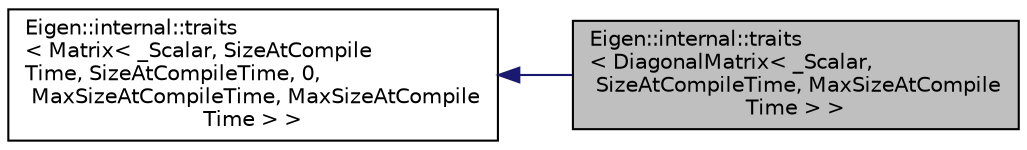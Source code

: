 digraph "Eigen::internal::traits&lt; DiagonalMatrix&lt; _Scalar, SizeAtCompileTime, MaxSizeAtCompileTime &gt; &gt;"
{
  edge [fontname="Helvetica",fontsize="10",labelfontname="Helvetica",labelfontsize="10"];
  node [fontname="Helvetica",fontsize="10",shape=record];
  rankdir="LR";
  Node1 [label="Eigen::internal::traits\l\< DiagonalMatrix\< _Scalar,\l SizeAtCompileTime, MaxSizeAtCompile\lTime \> \>",height=0.2,width=0.4,color="black", fillcolor="grey75", style="filled", fontcolor="black"];
  Node2 -> Node1 [dir="back",color="midnightblue",fontsize="10",style="solid",fontname="Helvetica"];
  Node2 [label="Eigen::internal::traits\l\< Matrix\< _Scalar, SizeAtCompile\lTime, SizeAtCompileTime, 0,\l MaxSizeAtCompileTime, MaxSizeAtCompile\lTime \> \>",height=0.2,width=0.4,color="black", fillcolor="white", style="filled",URL="$struct_eigen_1_1internal_1_1traits.html"];
}

